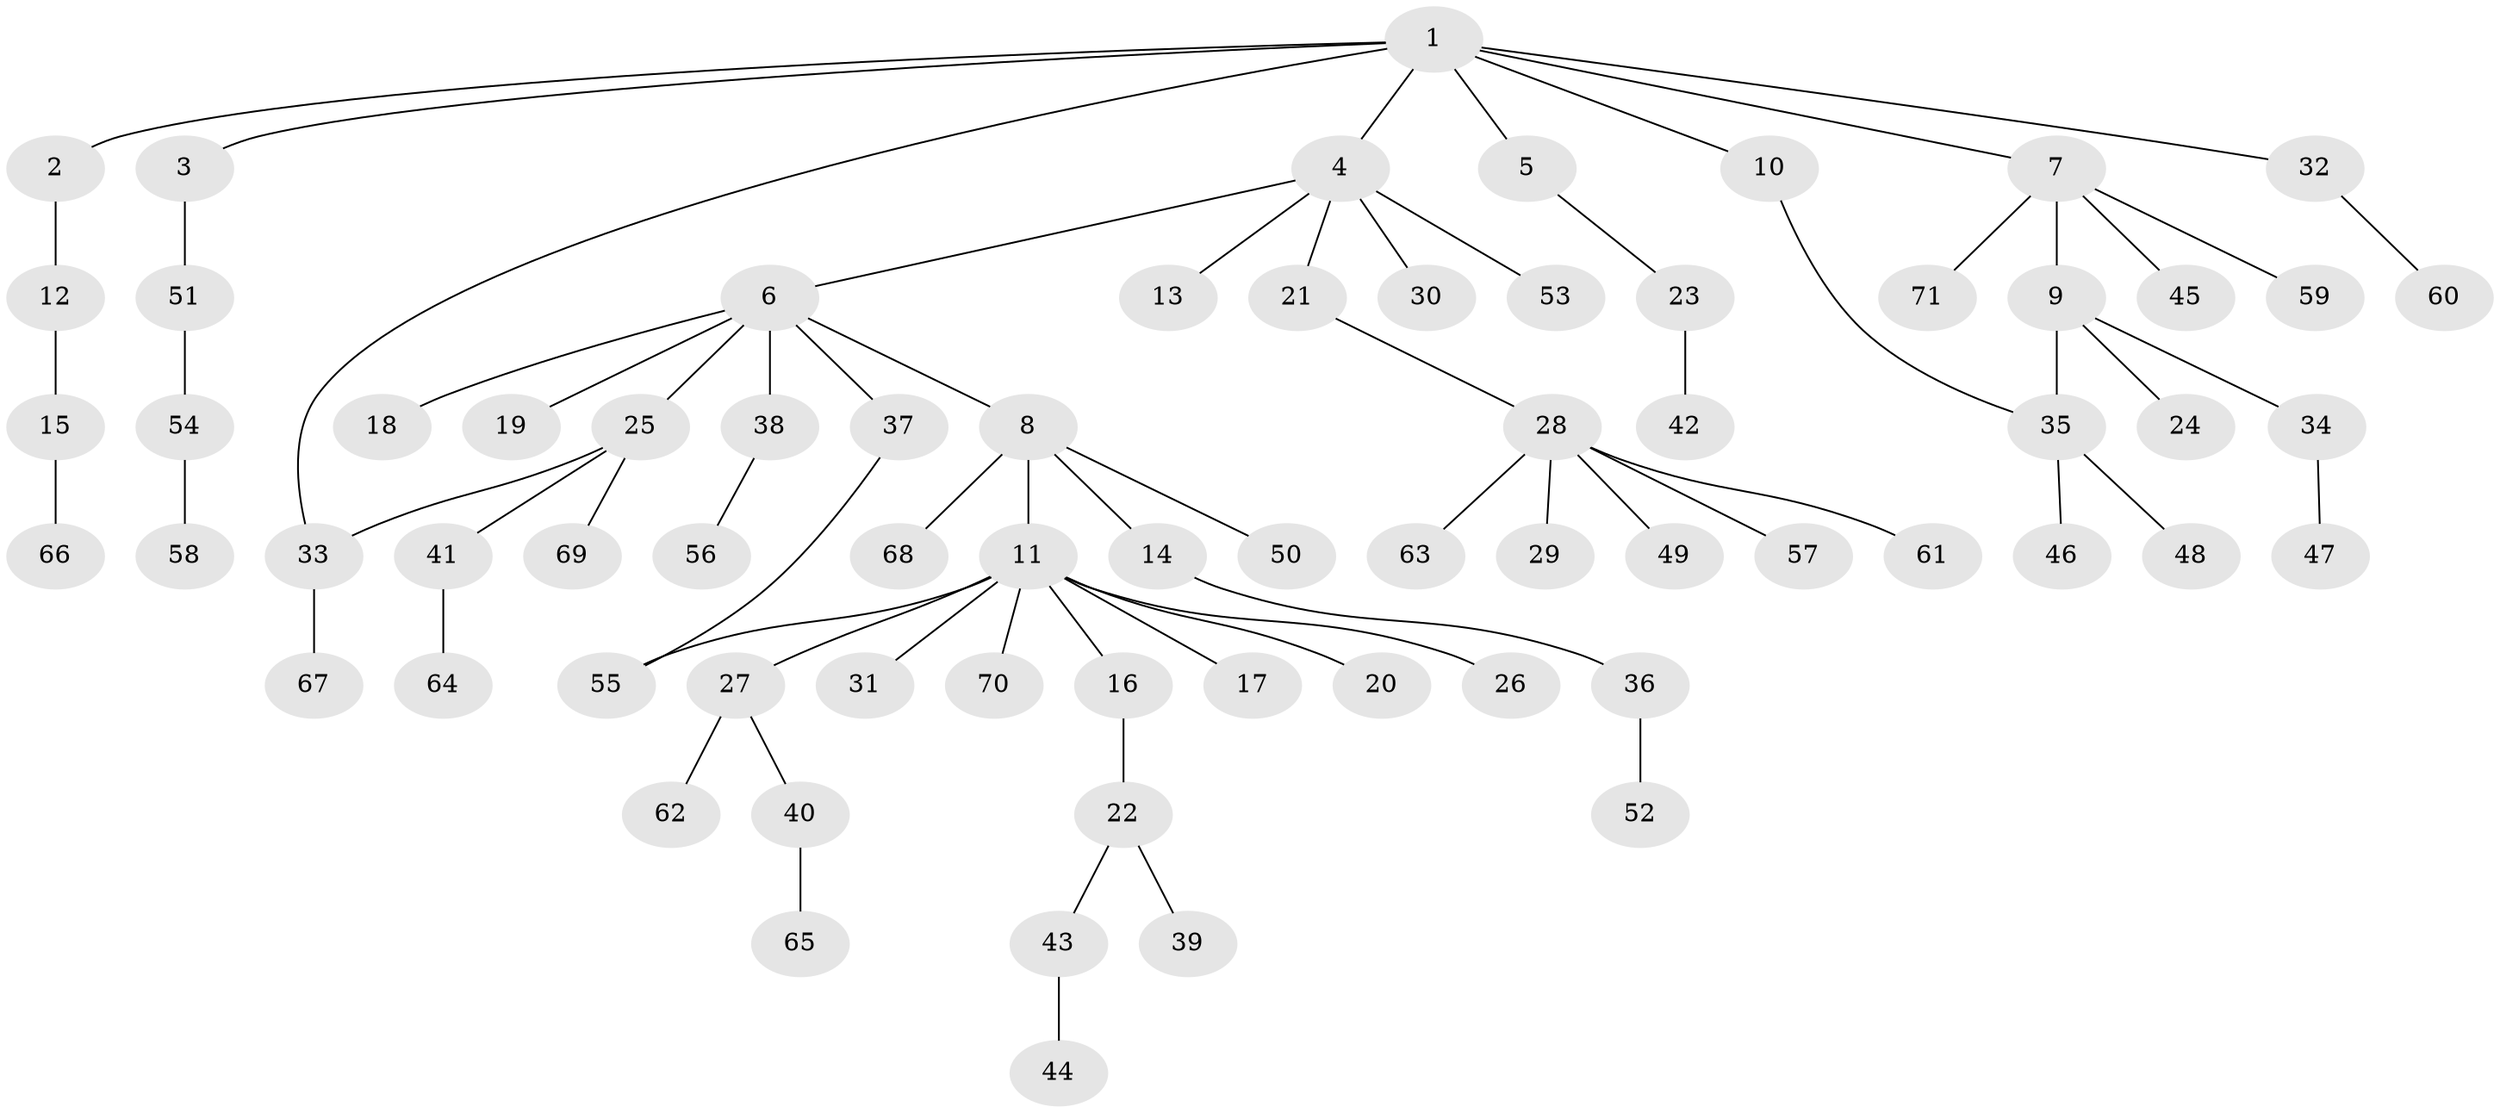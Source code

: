 // original degree distribution, {9: 0.017391304347826087, 3: 0.10434782608695652, 2: 0.19130434782608696, 7: 0.017391304347826087, 8: 0.008695652173913044, 6: 0.017391304347826087, 10: 0.008695652173913044, 1: 0.5826086956521739, 4: 0.043478260869565216, 5: 0.008695652173913044}
// Generated by graph-tools (version 1.1) at 2025/50/03/04/25 22:50:30]
// undirected, 71 vertices, 73 edges
graph export_dot {
  node [color=gray90,style=filled];
  1;
  2;
  3;
  4;
  5;
  6;
  7;
  8;
  9;
  10;
  11;
  12;
  13;
  14;
  15;
  16;
  17;
  18;
  19;
  20;
  21;
  22;
  23;
  24;
  25;
  26;
  27;
  28;
  29;
  30;
  31;
  32;
  33;
  34;
  35;
  36;
  37;
  38;
  39;
  40;
  41;
  42;
  43;
  44;
  45;
  46;
  47;
  48;
  49;
  50;
  51;
  52;
  53;
  54;
  55;
  56;
  57;
  58;
  59;
  60;
  61;
  62;
  63;
  64;
  65;
  66;
  67;
  68;
  69;
  70;
  71;
  1 -- 2 [weight=1.0];
  1 -- 3 [weight=1.0];
  1 -- 4 [weight=1.0];
  1 -- 5 [weight=1.0];
  1 -- 7 [weight=1.0];
  1 -- 10 [weight=1.0];
  1 -- 32 [weight=1.0];
  1 -- 33 [weight=1.0];
  2 -- 12 [weight=1.0];
  3 -- 51 [weight=1.0];
  4 -- 6 [weight=1.0];
  4 -- 13 [weight=1.0];
  4 -- 21 [weight=1.0];
  4 -- 30 [weight=1.0];
  4 -- 53 [weight=1.0];
  5 -- 23 [weight=1.0];
  6 -- 8 [weight=1.0];
  6 -- 18 [weight=1.0];
  6 -- 19 [weight=1.0];
  6 -- 25 [weight=1.0];
  6 -- 37 [weight=1.0];
  6 -- 38 [weight=1.0];
  7 -- 9 [weight=1.0];
  7 -- 45 [weight=1.0];
  7 -- 59 [weight=1.0];
  7 -- 71 [weight=1.0];
  8 -- 11 [weight=1.0];
  8 -- 14 [weight=1.0];
  8 -- 50 [weight=1.0];
  8 -- 68 [weight=1.0];
  9 -- 24 [weight=1.0];
  9 -- 34 [weight=1.0];
  9 -- 35 [weight=5.0];
  10 -- 35 [weight=1.0];
  11 -- 16 [weight=1.0];
  11 -- 17 [weight=1.0];
  11 -- 20 [weight=1.0];
  11 -- 26 [weight=1.0];
  11 -- 27 [weight=1.0];
  11 -- 31 [weight=1.0];
  11 -- 55 [weight=1.0];
  11 -- 70 [weight=1.0];
  12 -- 15 [weight=1.0];
  14 -- 36 [weight=1.0];
  15 -- 66 [weight=1.0];
  16 -- 22 [weight=1.0];
  21 -- 28 [weight=1.0];
  22 -- 39 [weight=1.0];
  22 -- 43 [weight=1.0];
  23 -- 42 [weight=1.0];
  25 -- 33 [weight=1.0];
  25 -- 41 [weight=1.0];
  25 -- 69 [weight=1.0];
  27 -- 40 [weight=1.0];
  27 -- 62 [weight=1.0];
  28 -- 29 [weight=1.0];
  28 -- 49 [weight=1.0];
  28 -- 57 [weight=1.0];
  28 -- 61 [weight=1.0];
  28 -- 63 [weight=1.0];
  32 -- 60 [weight=1.0];
  33 -- 67 [weight=1.0];
  34 -- 47 [weight=1.0];
  35 -- 46 [weight=1.0];
  35 -- 48 [weight=1.0];
  36 -- 52 [weight=1.0];
  37 -- 55 [weight=1.0];
  38 -- 56 [weight=1.0];
  40 -- 65 [weight=1.0];
  41 -- 64 [weight=1.0];
  43 -- 44 [weight=1.0];
  51 -- 54 [weight=1.0];
  54 -- 58 [weight=2.0];
}
